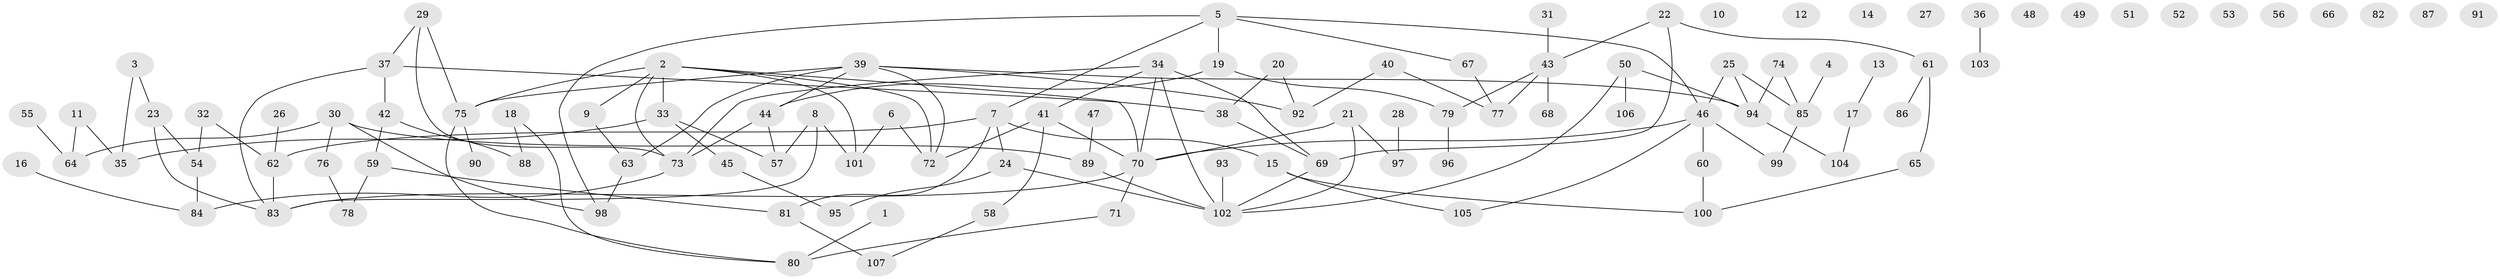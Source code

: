 // Generated by graph-tools (version 1.1) at 2025/39/03/09/25 04:39:15]
// undirected, 107 vertices, 132 edges
graph export_dot {
graph [start="1"]
  node [color=gray90,style=filled];
  1;
  2;
  3;
  4;
  5;
  6;
  7;
  8;
  9;
  10;
  11;
  12;
  13;
  14;
  15;
  16;
  17;
  18;
  19;
  20;
  21;
  22;
  23;
  24;
  25;
  26;
  27;
  28;
  29;
  30;
  31;
  32;
  33;
  34;
  35;
  36;
  37;
  38;
  39;
  40;
  41;
  42;
  43;
  44;
  45;
  46;
  47;
  48;
  49;
  50;
  51;
  52;
  53;
  54;
  55;
  56;
  57;
  58;
  59;
  60;
  61;
  62;
  63;
  64;
  65;
  66;
  67;
  68;
  69;
  70;
  71;
  72;
  73;
  74;
  75;
  76;
  77;
  78;
  79;
  80;
  81;
  82;
  83;
  84;
  85;
  86;
  87;
  88;
  89;
  90;
  91;
  92;
  93;
  94;
  95;
  96;
  97;
  98;
  99;
  100;
  101;
  102;
  103;
  104;
  105;
  106;
  107;
  1 -- 80;
  2 -- 9;
  2 -- 33;
  2 -- 70;
  2 -- 72;
  2 -- 73;
  2 -- 75;
  2 -- 101;
  3 -- 23;
  3 -- 35;
  4 -- 85;
  5 -- 7;
  5 -- 19;
  5 -- 46;
  5 -- 67;
  5 -- 98;
  6 -- 72;
  6 -- 101;
  7 -- 15;
  7 -- 24;
  7 -- 62;
  7 -- 81;
  8 -- 57;
  8 -- 83;
  8 -- 101;
  9 -- 63;
  11 -- 35;
  11 -- 64;
  13 -- 17;
  15 -- 100;
  15 -- 105;
  16 -- 84;
  17 -- 104;
  18 -- 80;
  18 -- 88;
  19 -- 44;
  19 -- 79;
  20 -- 38;
  20 -- 92;
  21 -- 70;
  21 -- 97;
  21 -- 102;
  22 -- 43;
  22 -- 61;
  22 -- 69;
  23 -- 54;
  23 -- 83;
  24 -- 95;
  24 -- 102;
  25 -- 46;
  25 -- 85;
  25 -- 94;
  26 -- 62;
  28 -- 97;
  29 -- 37;
  29 -- 73;
  29 -- 75;
  30 -- 64;
  30 -- 76;
  30 -- 89;
  30 -- 98;
  31 -- 43;
  32 -- 54;
  32 -- 62;
  33 -- 35;
  33 -- 45;
  33 -- 57;
  34 -- 41;
  34 -- 69;
  34 -- 70;
  34 -- 73;
  34 -- 102;
  36 -- 103;
  37 -- 38;
  37 -- 42;
  37 -- 83;
  38 -- 69;
  39 -- 44;
  39 -- 63;
  39 -- 72;
  39 -- 75;
  39 -- 92;
  39 -- 94;
  40 -- 77;
  40 -- 92;
  41 -- 58;
  41 -- 70;
  41 -- 72;
  42 -- 59;
  42 -- 88;
  43 -- 68;
  43 -- 77;
  43 -- 79;
  44 -- 57;
  44 -- 73;
  45 -- 95;
  46 -- 60;
  46 -- 70;
  46 -- 99;
  46 -- 105;
  47 -- 89;
  50 -- 94;
  50 -- 102;
  50 -- 106;
  54 -- 84;
  55 -- 64;
  58 -- 107;
  59 -- 78;
  59 -- 81;
  60 -- 100;
  61 -- 65;
  61 -- 86;
  62 -- 83;
  63 -- 98;
  65 -- 100;
  67 -- 77;
  69 -- 102;
  70 -- 71;
  70 -- 83;
  71 -- 80;
  73 -- 84;
  74 -- 85;
  74 -- 94;
  75 -- 80;
  75 -- 90;
  76 -- 78;
  79 -- 96;
  81 -- 107;
  85 -- 99;
  89 -- 102;
  93 -- 102;
  94 -- 104;
}
